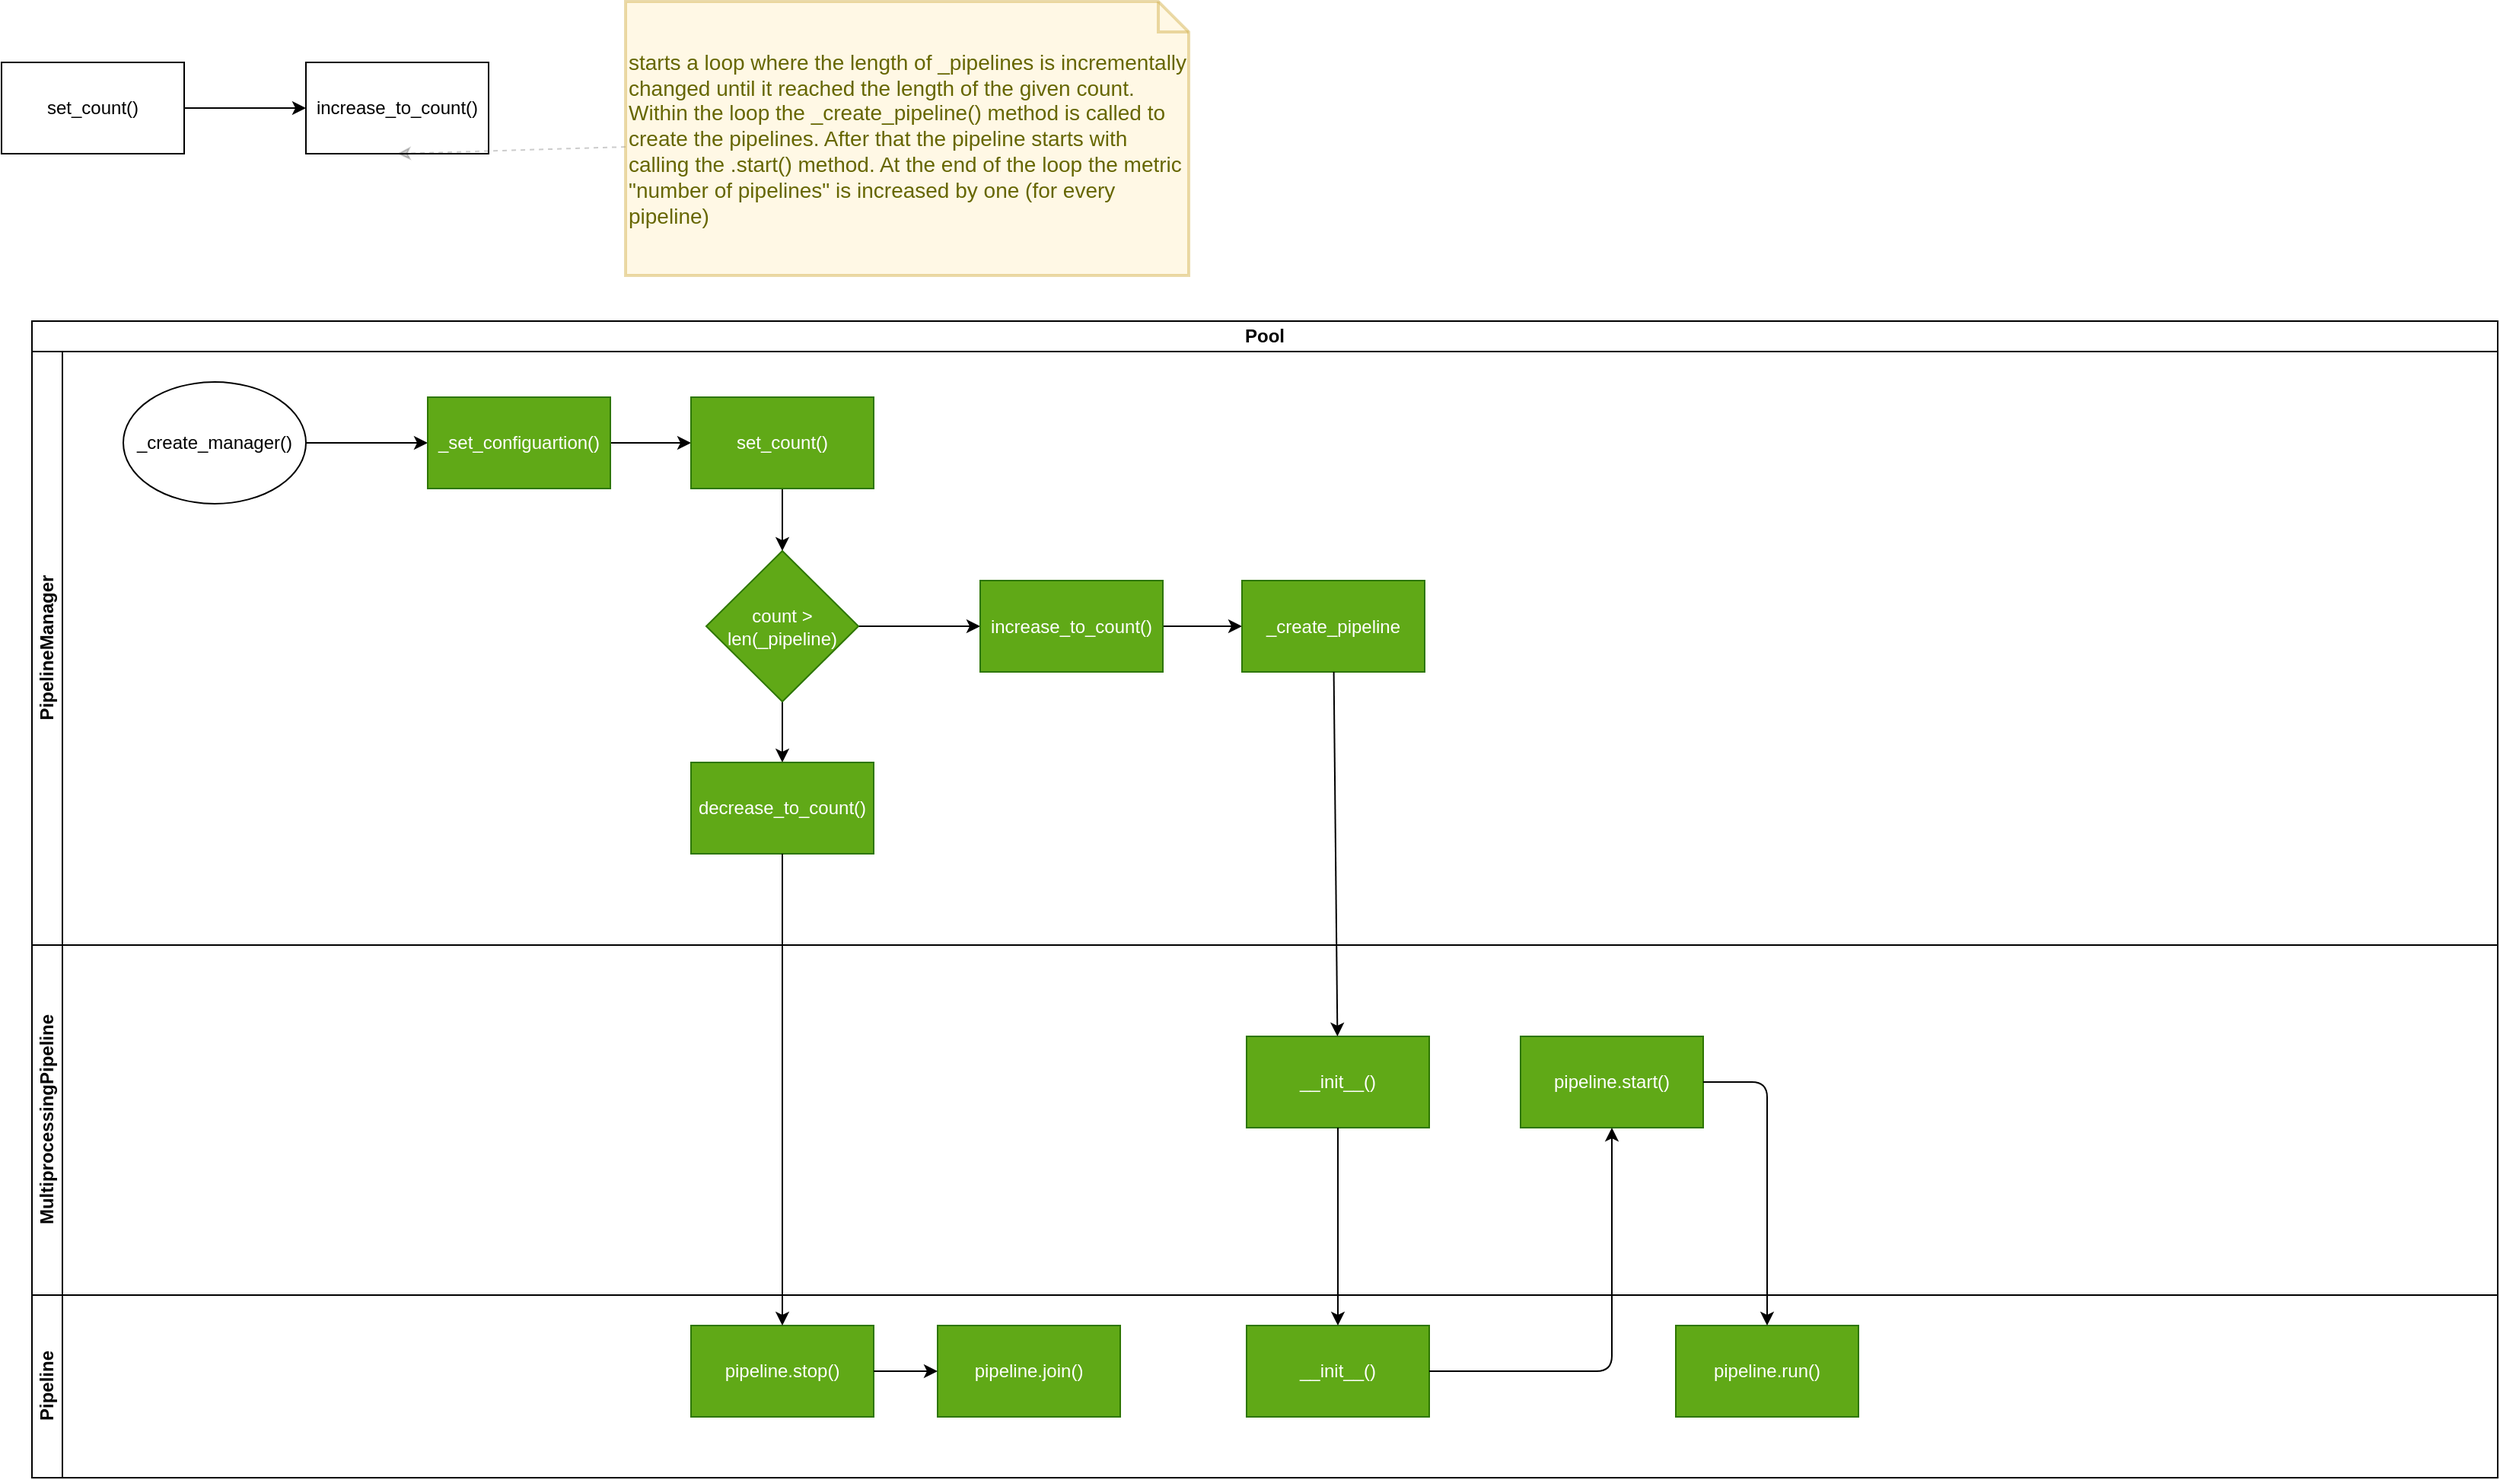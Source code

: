 <mxfile>
    <diagram id="SRfpee8Bwv2kgKTGE94v" name="Page-1">
        <mxGraphModel dx="1664" dy="1126" grid="1" gridSize="10" guides="1" tooltips="1" connect="1" arrows="1" fold="1" page="1" pageScale="1" pageWidth="850" pageHeight="1100" math="0" shadow="0">
            <root>
                <mxCell id="0"/>
                <mxCell id="1" parent="0"/>
                <mxCell id="4" value="" style="edgeStyle=none;html=1;" parent="1" source="2" target="3" edge="1">
                    <mxGeometry relative="1" as="geometry"/>
                </mxCell>
                <mxCell id="2" value="set_count()" style="rounded=0;whiteSpace=wrap;html=1;" parent="1" vertex="1">
                    <mxGeometry x="40" y="50" width="120" height="60" as="geometry"/>
                </mxCell>
                <mxCell id="3" value="increase_to_count()" style="whiteSpace=wrap;html=1;rounded=0;" parent="1" vertex="1">
                    <mxGeometry x="240" y="50" width="120" height="60" as="geometry"/>
                </mxCell>
                <mxCell id="8" style="edgeStyle=none;html=1;entryX=0.5;entryY=1;entryDx=0;entryDy=0;dashed=1;opacity=20;" parent="1" source="7" target="3" edge="1">
                    <mxGeometry relative="1" as="geometry"/>
                </mxCell>
                <mxCell id="7" value="starts a loop where the length of _pipelines is incrementally changed until it reached the length of the given count. Within the loop the _create_pipeline() method is called to create the pipelines. After that the pipeline starts with calling the .start() method. At the end of the loop the metric &quot;number of pipelines&quot; is increased by one (for every pipeline)" style="shape=note;strokeWidth=2;fontSize=14;size=20;whiteSpace=wrap;html=1;fillColor=#fff2cc;strokeColor=#d6b656;fontColor=#666600;align=left;opacity=50;" parent="1" vertex="1">
                    <mxGeometry x="450" y="10" width="370" height="180" as="geometry"/>
                </mxCell>
                <mxCell id="9" value="Pool" style="swimlane;html=1;childLayout=stackLayout;resizeParent=1;resizeParentMax=0;horizontal=1;startSize=20;horizontalStack=0;whiteSpace=wrap;" vertex="1" parent="1">
                    <mxGeometry x="60" y="220" width="1620" height="760" as="geometry"/>
                </mxCell>
                <mxCell id="10" value="PipelineManager" style="swimlane;html=1;startSize=20;horizontal=0;" vertex="1" parent="9">
                    <mxGeometry y="20" width="1620" height="390" as="geometry"/>
                </mxCell>
                <mxCell id="15" value="" style="edgeStyle=none;html=1;" edge="1" parent="10" source="13" target="14">
                    <mxGeometry relative="1" as="geometry"/>
                </mxCell>
                <mxCell id="13" value="_create_manager()" style="ellipse;whiteSpace=wrap;html=1;" vertex="1" parent="10">
                    <mxGeometry x="60" y="20" width="120" height="80" as="geometry"/>
                </mxCell>
                <mxCell id="17" value="" style="edgeStyle=none;html=1;" edge="1" parent="10" source="14" target="16">
                    <mxGeometry relative="1" as="geometry"/>
                </mxCell>
                <mxCell id="14" value="_set_configuartion()" style="whiteSpace=wrap;html=1;fillColor=#60a917;fontColor=#ffffff;strokeColor=#2D7600;" vertex="1" parent="10">
                    <mxGeometry x="260" y="30" width="120" height="60" as="geometry"/>
                </mxCell>
                <mxCell id="21" value="" style="edgeStyle=none;html=1;" edge="1" parent="10" source="16" target="20">
                    <mxGeometry relative="1" as="geometry"/>
                </mxCell>
                <mxCell id="16" value="set_count()" style="whiteSpace=wrap;html=1;fillColor=#60a917;fontColor=#ffffff;strokeColor=#2D7600;" vertex="1" parent="10">
                    <mxGeometry x="433" y="30" width="120" height="60" as="geometry"/>
                </mxCell>
                <mxCell id="23" value="" style="edgeStyle=none;html=1;" edge="1" parent="10" source="20" target="22">
                    <mxGeometry relative="1" as="geometry"/>
                </mxCell>
                <mxCell id="29" value="" style="edgeStyle=none;html=1;" edge="1" parent="10" source="20" target="28">
                    <mxGeometry relative="1" as="geometry"/>
                </mxCell>
                <mxCell id="20" value="count &amp;gt; len(_pipeline)" style="rhombus;whiteSpace=wrap;html=1;fillColor=#60a917;fontColor=#ffffff;strokeColor=#2D7600;" vertex="1" parent="10">
                    <mxGeometry x="443" y="131" width="100" height="99" as="geometry"/>
                </mxCell>
                <mxCell id="22" value="decrease_to_count()" style="whiteSpace=wrap;html=1;fillColor=#60a917;fontColor=#ffffff;strokeColor=#2D7600;" vertex="1" parent="10">
                    <mxGeometry x="433" y="270" width="120" height="60" as="geometry"/>
                </mxCell>
                <mxCell id="31" value="" style="edgeStyle=none;html=1;" edge="1" parent="10" source="28" target="30">
                    <mxGeometry relative="1" as="geometry"/>
                </mxCell>
                <mxCell id="28" value="increase_to_count()" style="whiteSpace=wrap;html=1;fillColor=#60a917;fontColor=#ffffff;strokeColor=#2D7600;" vertex="1" parent="10">
                    <mxGeometry x="623" y="150.5" width="120" height="60" as="geometry"/>
                </mxCell>
                <mxCell id="30" value="_create_pipeline" style="whiteSpace=wrap;html=1;fillColor=#60a917;fontColor=#ffffff;strokeColor=#2D7600;" vertex="1" parent="10">
                    <mxGeometry x="795" y="150.5" width="120" height="60" as="geometry"/>
                </mxCell>
                <mxCell id="12" value="MultiprocessingPipeline" style="swimlane;html=1;startSize=20;horizontal=0;" vertex="1" parent="9">
                    <mxGeometry y="410" width="1620" height="230" as="geometry"/>
                </mxCell>
                <mxCell id="32" value="__init__()" style="whiteSpace=wrap;html=1;fillColor=#60a917;fontColor=#ffffff;strokeColor=#2D7600;" vertex="1" parent="12">
                    <mxGeometry x="798" y="60" width="120" height="60" as="geometry"/>
                </mxCell>
                <mxCell id="36" value="pipeline.start()" style="whiteSpace=wrap;html=1;fillColor=#60a917;fontColor=#ffffff;strokeColor=#2D7600;" vertex="1" parent="12">
                    <mxGeometry x="978" y="60" width="120" height="60" as="geometry"/>
                </mxCell>
                <mxCell id="11" value="Pipeline" style="swimlane;html=1;startSize=20;horizontal=0;" vertex="1" parent="9">
                    <mxGeometry y="640" width="1620" height="120" as="geometry"/>
                </mxCell>
                <mxCell id="26" value="pipeline.join()" style="whiteSpace=wrap;html=1;rounded=0;fillColor=#60a917;fontColor=#ffffff;strokeColor=#2D7600;" vertex="1" parent="11">
                    <mxGeometry x="595" y="20" width="120" height="60" as="geometry"/>
                </mxCell>
                <mxCell id="25" value="pipeline.stop()" style="rounded=0;whiteSpace=wrap;html=1;fillColor=#60a917;fontColor=#ffffff;strokeColor=#2D7600;" vertex="1" parent="11">
                    <mxGeometry x="433" y="20" width="120" height="60" as="geometry"/>
                </mxCell>
                <mxCell id="27" value="" style="edgeStyle=none;html=1;" edge="1" parent="11" source="25" target="26">
                    <mxGeometry relative="1" as="geometry"/>
                </mxCell>
                <mxCell id="34" value="__init__()" style="whiteSpace=wrap;html=1;fillColor=#60a917;fontColor=#ffffff;strokeColor=#2D7600;" vertex="1" parent="11">
                    <mxGeometry x="798" y="20" width="120" height="60" as="geometry"/>
                </mxCell>
                <mxCell id="38" value="pipeline.run()" style="whiteSpace=wrap;html=1;fillColor=#60a917;fontColor=#ffffff;strokeColor=#2D7600;" vertex="1" parent="11">
                    <mxGeometry x="1080" y="20" width="120" height="60" as="geometry"/>
                </mxCell>
                <mxCell id="24" style="edgeStyle=none;html=1;" edge="1" parent="9" source="22" target="25">
                    <mxGeometry relative="1" as="geometry">
                        <mxPoint x="673" y="630" as="targetPoint"/>
                    </mxGeometry>
                </mxCell>
                <mxCell id="33" value="" style="edgeStyle=none;html=1;" edge="1" parent="9" source="30" target="32">
                    <mxGeometry relative="1" as="geometry"/>
                </mxCell>
                <mxCell id="35" value="" style="edgeStyle=none;html=1;" edge="1" parent="9" source="32" target="34">
                    <mxGeometry relative="1" as="geometry"/>
                </mxCell>
                <mxCell id="37" value="" style="edgeStyle=orthogonalEdgeStyle;html=1;" edge="1" parent="9" source="34" target="36">
                    <mxGeometry relative="1" as="geometry"/>
                </mxCell>
                <mxCell id="39" value="" style="edgeStyle=orthogonalEdgeStyle;html=1;entryX=0.5;entryY=0;entryDx=0;entryDy=0;" edge="1" parent="9" source="36" target="38">
                    <mxGeometry relative="1" as="geometry">
                        <Array as="points">
                            <mxPoint x="1140" y="500"/>
                        </Array>
                    </mxGeometry>
                </mxCell>
            </root>
        </mxGraphModel>
    </diagram>
</mxfile>